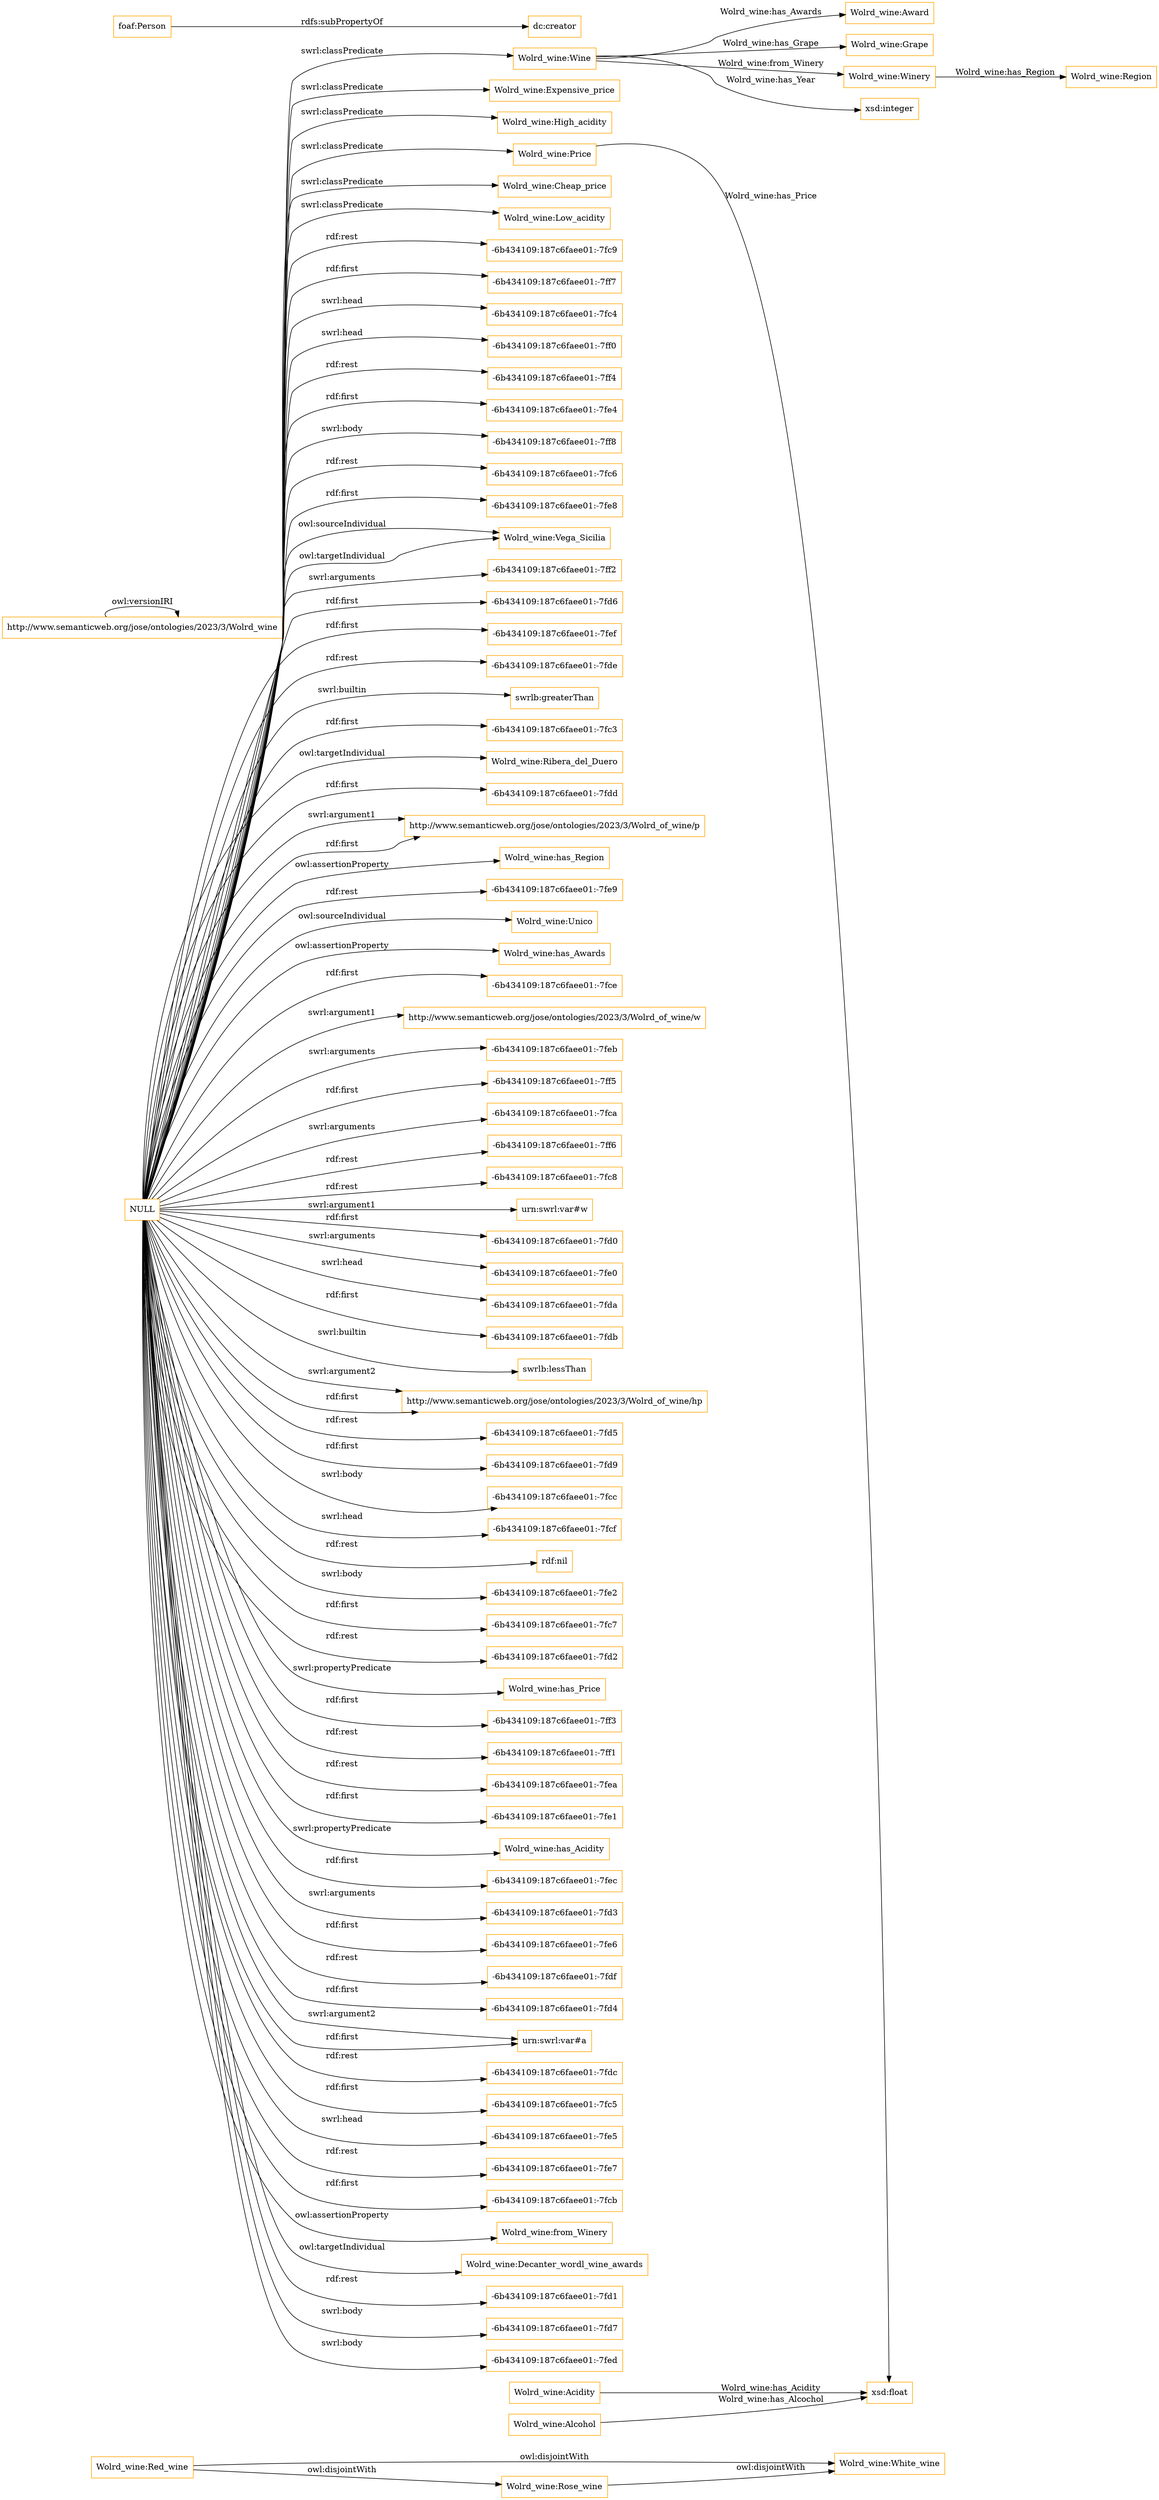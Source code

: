 digraph ar2dtool_diagram { 
rankdir=LR;
size="1501"
node [shape = rectangle, color="orange"]; "Wolrd_wine:White_wine" "Wolrd_wine:Wine" "Wolrd_wine:Award" "Wolrd_wine:Grape" "Wolrd_wine:Expensive_price" "Wolrd_wine:High_acidity" "Wolrd_wine:Winery" "Wolrd_wine:Acidity" "Wolrd_wine:Price" "Wolrd_wine:Alcohol" "Wolrd_wine:Rose_wine" "Wolrd_wine:Cheap_price" "Wolrd_wine:Low_acidity" "Wolrd_wine:Region" "Wolrd_wine:Red_wine" ; /*classes style*/
	"http://www.semanticweb.org/jose/ontologies/2023/3/Wolrd_wine" -> "http://www.semanticweb.org/jose/ontologies/2023/3/Wolrd_wine" [ label = "owl:versionIRI" ];
	"Wolrd_wine:Red_wine" -> "Wolrd_wine:White_wine" [ label = "owl:disjointWith" ];
	"Wolrd_wine:Red_wine" -> "Wolrd_wine:Rose_wine" [ label = "owl:disjointWith" ];
	"Wolrd_wine:Rose_wine" -> "Wolrd_wine:White_wine" [ label = "owl:disjointWith" ];
	"foaf:Person" -> "dc:creator" [ label = "rdfs:subPropertyOf" ];
	"NULL" -> "Wolrd_wine:Low_acidity" [ label = "swrl:classPredicate" ];
	"NULL" -> "-6b434109:187c6faee01:-7fc9" [ label = "rdf:rest" ];
	"NULL" -> "-6b434109:187c6faee01:-7ff7" [ label = "rdf:first" ];
	"NULL" -> "-6b434109:187c6faee01:-7fc4" [ label = "swrl:head" ];
	"NULL" -> "-6b434109:187c6faee01:-7ff0" [ label = "swrl:head" ];
	"NULL" -> "-6b434109:187c6faee01:-7ff4" [ label = "rdf:rest" ];
	"NULL" -> "-6b434109:187c6faee01:-7fe4" [ label = "rdf:first" ];
	"NULL" -> "-6b434109:187c6faee01:-7ff8" [ label = "swrl:body" ];
	"NULL" -> "-6b434109:187c6faee01:-7fc6" [ label = "rdf:rest" ];
	"NULL" -> "-6b434109:187c6faee01:-7fe8" [ label = "rdf:first" ];
	"NULL" -> "Wolrd_wine:Vega_Sicilia" [ label = "owl:sourceIndividual" ];
	"NULL" -> "-6b434109:187c6faee01:-7ff2" [ label = "swrl:arguments" ];
	"NULL" -> "-6b434109:187c6faee01:-7fd6" [ label = "rdf:first" ];
	"NULL" -> "-6b434109:187c6faee01:-7fef" [ label = "rdf:first" ];
	"NULL" -> "-6b434109:187c6faee01:-7fde" [ label = "rdf:rest" ];
	"NULL" -> "swrlb:greaterThan" [ label = "swrl:builtin" ];
	"NULL" -> "-6b434109:187c6faee01:-7fc3" [ label = "rdf:first" ];
	"NULL" -> "Wolrd_wine:Ribera_del_Duero" [ label = "owl:targetIndividual" ];
	"NULL" -> "-6b434109:187c6faee01:-7fdd" [ label = "rdf:first" ];
	"NULL" -> "http://www.semanticweb.org/jose/ontologies/2023/3/Wolrd_of_wine/p" [ label = "swrl:argument1" ];
	"NULL" -> "Wolrd_wine:has_Region" [ label = "owl:assertionProperty" ];
	"NULL" -> "-6b434109:187c6faee01:-7fe9" [ label = "rdf:rest" ];
	"NULL" -> "Wolrd_wine:Unico" [ label = "owl:sourceIndividual" ];
	"NULL" -> "Wolrd_wine:has_Awards" [ label = "owl:assertionProperty" ];
	"NULL" -> "-6b434109:187c6faee01:-7fce" [ label = "rdf:first" ];
	"NULL" -> "Wolrd_wine:Price" [ label = "swrl:classPredicate" ];
	"NULL" -> "http://www.semanticweb.org/jose/ontologies/2023/3/Wolrd_of_wine/w" [ label = "swrl:argument1" ];
	"NULL" -> "-6b434109:187c6faee01:-7feb" [ label = "swrl:arguments" ];
	"NULL" -> "-6b434109:187c6faee01:-7ff5" [ label = "rdf:first" ];
	"NULL" -> "-6b434109:187c6faee01:-7fca" [ label = "swrl:arguments" ];
	"NULL" -> "-6b434109:187c6faee01:-7ff6" [ label = "rdf:rest" ];
	"NULL" -> "-6b434109:187c6faee01:-7fc8" [ label = "rdf:rest" ];
	"NULL" -> "urn:swrl:var#w" [ label = "swrl:argument1" ];
	"NULL" -> "-6b434109:187c6faee01:-7fd0" [ label = "rdf:first" ];
	"NULL" -> "-6b434109:187c6faee01:-7fe0" [ label = "swrl:arguments" ];
	"NULL" -> "-6b434109:187c6faee01:-7fda" [ label = "swrl:head" ];
	"NULL" -> "http://www.semanticweb.org/jose/ontologies/2023/3/Wolrd_of_wine/p" [ label = "rdf:first" ];
	"NULL" -> "-6b434109:187c6faee01:-7fdb" [ label = "rdf:first" ];
	"NULL" -> "swrlb:lessThan" [ label = "swrl:builtin" ];
	"NULL" -> "http://www.semanticweb.org/jose/ontologies/2023/3/Wolrd_of_wine/hp" [ label = "swrl:argument2" ];
	"NULL" -> "Wolrd_wine:Vega_Sicilia" [ label = "owl:targetIndividual" ];
	"NULL" -> "-6b434109:187c6faee01:-7fd5" [ label = "rdf:rest" ];
	"NULL" -> "-6b434109:187c6faee01:-7fd9" [ label = "rdf:first" ];
	"NULL" -> "Wolrd_wine:Expensive_price" [ label = "swrl:classPredicate" ];
	"NULL" -> "-6b434109:187c6faee01:-7fcc" [ label = "swrl:body" ];
	"NULL" -> "-6b434109:187c6faee01:-7fcf" [ label = "swrl:head" ];
	"NULL" -> "rdf:nil" [ label = "rdf:rest" ];
	"NULL" -> "-6b434109:187c6faee01:-7fe2" [ label = "swrl:body" ];
	"NULL" -> "Wolrd_wine:Wine" [ label = "swrl:classPredicate" ];
	"NULL" -> "-6b434109:187c6faee01:-7fc7" [ label = "rdf:first" ];
	"NULL" -> "-6b434109:187c6faee01:-7fd2" [ label = "rdf:rest" ];
	"NULL" -> "Wolrd_wine:has_Price" [ label = "swrl:propertyPredicate" ];
	"NULL" -> "http://www.semanticweb.org/jose/ontologies/2023/3/Wolrd_of_wine/hp" [ label = "rdf:first" ];
	"NULL" -> "-6b434109:187c6faee01:-7ff3" [ label = "rdf:first" ];
	"NULL" -> "-6b434109:187c6faee01:-7ff1" [ label = "rdf:rest" ];
	"NULL" -> "Wolrd_wine:Cheap_price" [ label = "swrl:classPredicate" ];
	"NULL" -> "-6b434109:187c6faee01:-7fea" [ label = "rdf:rest" ];
	"NULL" -> "-6b434109:187c6faee01:-7fe1" [ label = "rdf:first" ];
	"NULL" -> "Wolrd_wine:has_Acidity" [ label = "swrl:propertyPredicate" ];
	"NULL" -> "-6b434109:187c6faee01:-7fec" [ label = "rdf:first" ];
	"NULL" -> "-6b434109:187c6faee01:-7fd3" [ label = "swrl:arguments" ];
	"NULL" -> "-6b434109:187c6faee01:-7fe6" [ label = "rdf:first" ];
	"NULL" -> "-6b434109:187c6faee01:-7fdf" [ label = "rdf:rest" ];
	"NULL" -> "-6b434109:187c6faee01:-7fd4" [ label = "rdf:first" ];
	"NULL" -> "urn:swrl:var#a" [ label = "swrl:argument2" ];
	"NULL" -> "urn:swrl:var#a" [ label = "rdf:first" ];
	"NULL" -> "-6b434109:187c6faee01:-7fdc" [ label = "rdf:rest" ];
	"NULL" -> "-6b434109:187c6faee01:-7fc5" [ label = "rdf:first" ];
	"NULL" -> "-6b434109:187c6faee01:-7fe5" [ label = "swrl:head" ];
	"NULL" -> "-6b434109:187c6faee01:-7fe7" [ label = "rdf:rest" ];
	"NULL" -> "-6b434109:187c6faee01:-7fcb" [ label = "rdf:first" ];
	"NULL" -> "Wolrd_wine:from_Winery" [ label = "owl:assertionProperty" ];
	"NULL" -> "Wolrd_wine:Decanter_wordl_wine_awards" [ label = "owl:targetIndividual" ];
	"NULL" -> "-6b434109:187c6faee01:-7fd1" [ label = "rdf:rest" ];
	"NULL" -> "-6b434109:187c6faee01:-7fd7" [ label = "swrl:body" ];
	"NULL" -> "-6b434109:187c6faee01:-7fed" [ label = "swrl:body" ];
	"NULL" -> "Wolrd_wine:High_acidity" [ label = "swrl:classPredicate" ];
	"Wolrd_wine:Price" -> "xsd:float" [ label = "Wolrd_wine:has_Price" ];
	"Wolrd_wine:Alcohol" -> "xsd:float" [ label = "Wolrd_wine:has_Alcochol" ];
	"Wolrd_wine:Wine" -> "xsd:integer" [ label = "Wolrd_wine:has_Year" ];
	"Wolrd_wine:Acidity" -> "xsd:float" [ label = "Wolrd_wine:has_Acidity" ];
	"Wolrd_wine:Winery" -> "Wolrd_wine:Region" [ label = "Wolrd_wine:has_Region" ];
	"Wolrd_wine:Wine" -> "Wolrd_wine:Grape" [ label = "Wolrd_wine:has_Grape" ];
	"Wolrd_wine:Wine" -> "Wolrd_wine:Winery" [ label = "Wolrd_wine:from_Winery" ];
	"Wolrd_wine:Wine" -> "Wolrd_wine:Award" [ label = "Wolrd_wine:has_Awards" ];

}
